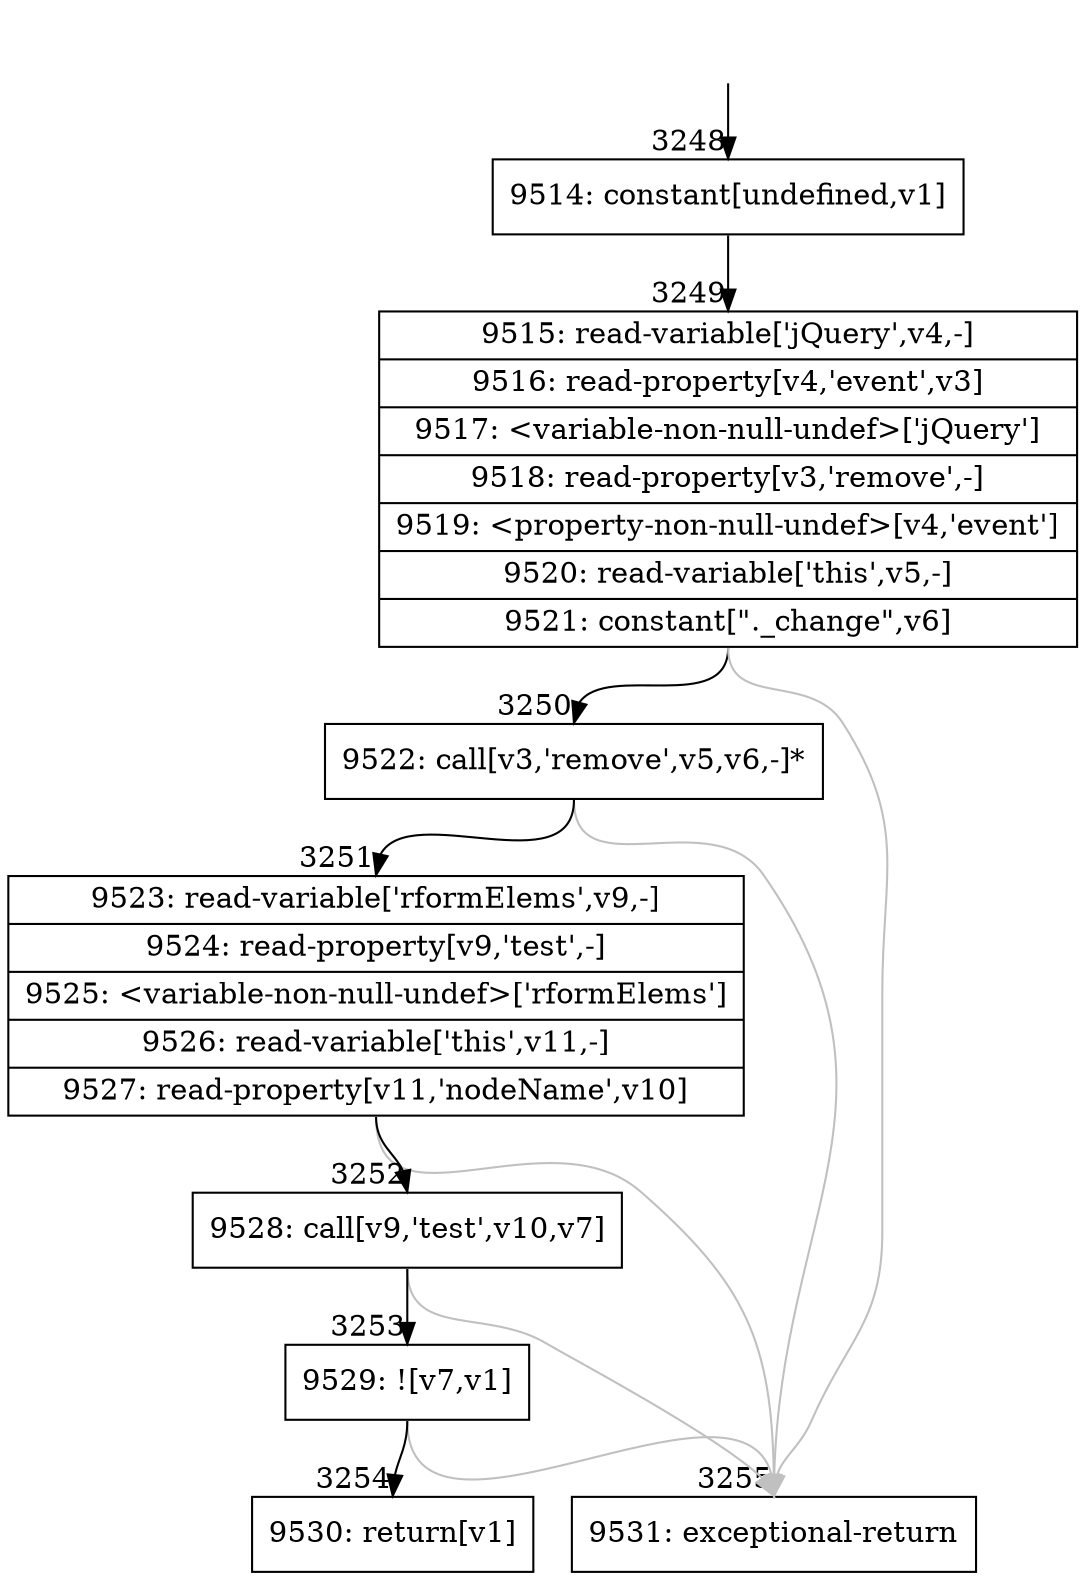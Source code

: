 digraph {
rankdir="TD"
BB_entry204[shape=none,label=""];
BB_entry204 -> BB3248 [tailport=s, headport=n, headlabel="    3248"]
BB3248 [shape=record label="{9514: constant[undefined,v1]}" ] 
BB3248 -> BB3249 [tailport=s, headport=n, headlabel="      3249"]
BB3249 [shape=record label="{9515: read-variable['jQuery',v4,-]|9516: read-property[v4,'event',v3]|9517: \<variable-non-null-undef\>['jQuery']|9518: read-property[v3,'remove',-]|9519: \<property-non-null-undef\>[v4,'event']|9520: read-variable['this',v5,-]|9521: constant[\"._change\",v6]}" ] 
BB3249 -> BB3250 [tailport=s, headport=n, headlabel="      3250"]
BB3249 -> BB3255 [tailport=s, headport=n, color=gray, headlabel="      3255"]
BB3250 [shape=record label="{9522: call[v3,'remove',v5,v6,-]*}" ] 
BB3250 -> BB3251 [tailport=s, headport=n, headlabel="      3251"]
BB3250 -> BB3255 [tailport=s, headport=n, color=gray]
BB3251 [shape=record label="{9523: read-variable['rformElems',v9,-]|9524: read-property[v9,'test',-]|9525: \<variable-non-null-undef\>['rformElems']|9526: read-variable['this',v11,-]|9527: read-property[v11,'nodeName',v10]}" ] 
BB3251 -> BB3252 [tailport=s, headport=n, headlabel="      3252"]
BB3251 -> BB3255 [tailport=s, headport=n, color=gray]
BB3252 [shape=record label="{9528: call[v9,'test',v10,v7]}" ] 
BB3252 -> BB3253 [tailport=s, headport=n, headlabel="      3253"]
BB3252 -> BB3255 [tailport=s, headport=n, color=gray]
BB3253 [shape=record label="{9529: ![v7,v1]}" ] 
BB3253 -> BB3254 [tailport=s, headport=n, headlabel="      3254"]
BB3253 -> BB3255 [tailport=s, headport=n, color=gray]
BB3254 [shape=record label="{9530: return[v1]}" ] 
BB3255 [shape=record label="{9531: exceptional-return}" ] 
}
